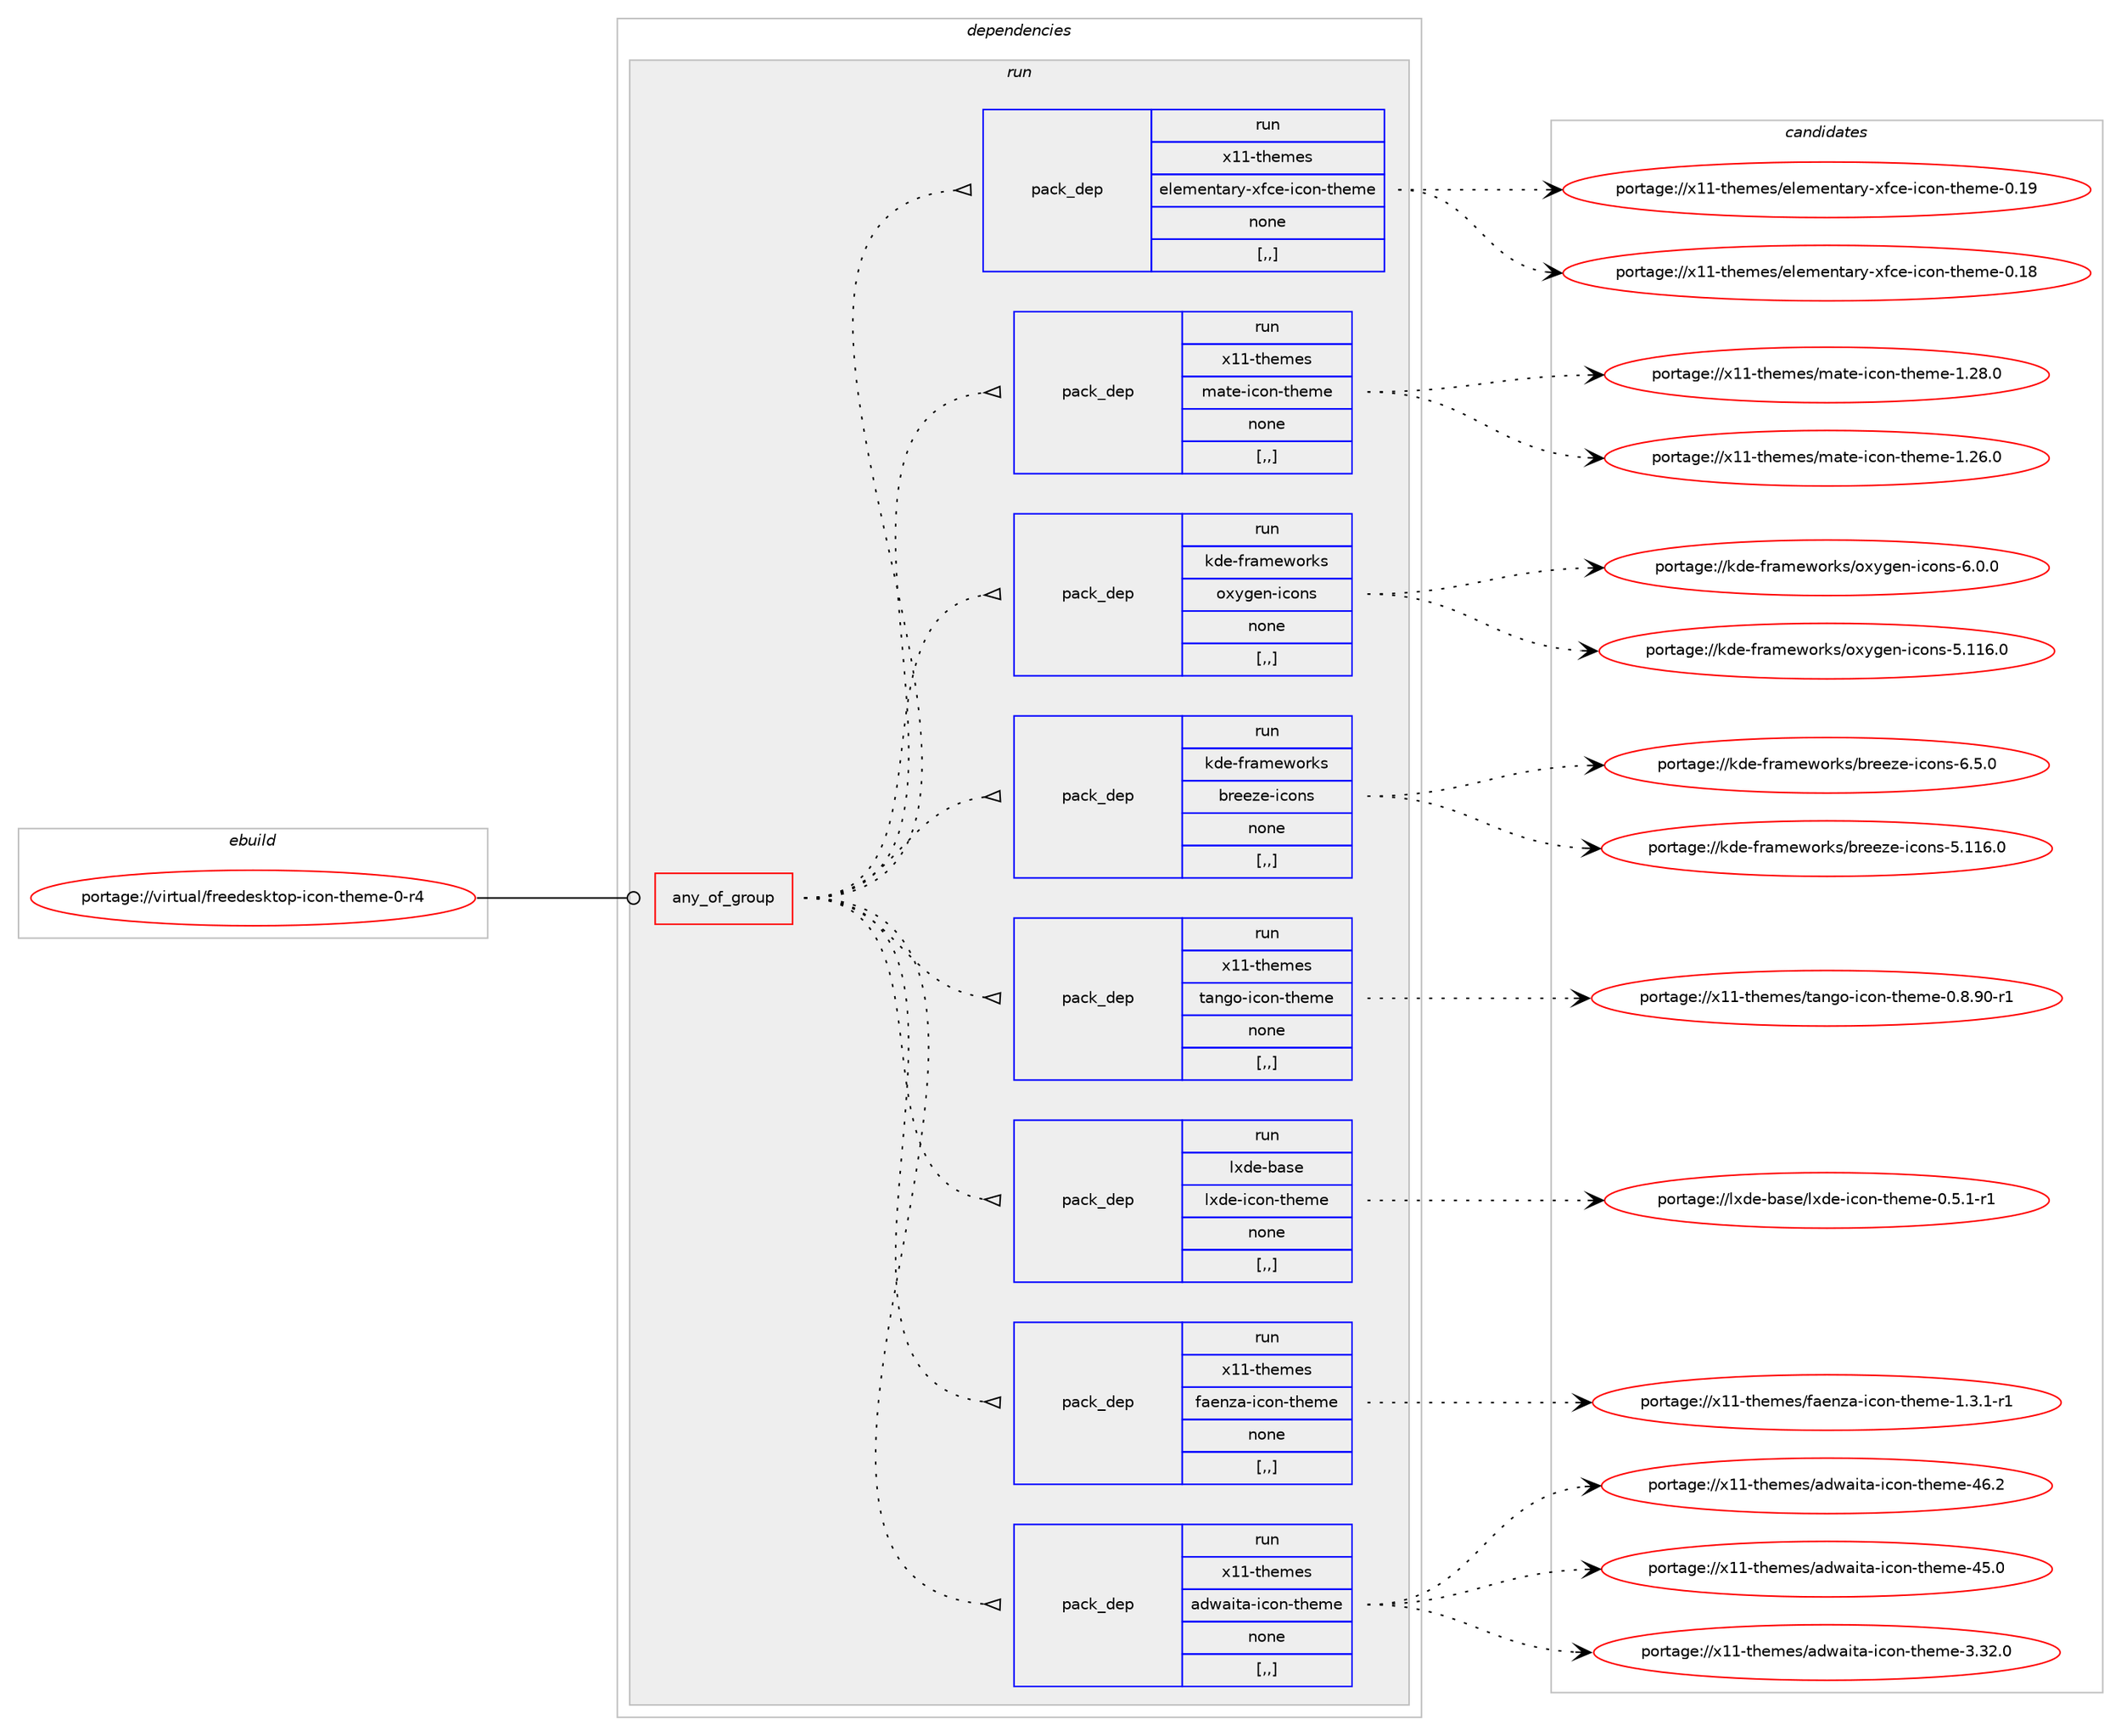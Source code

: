 digraph prolog {

# *************
# Graph options
# *************

newrank=true;
concentrate=true;
compound=true;
graph [rankdir=LR,fontname=Helvetica,fontsize=10,ranksep=1.5];#, ranksep=2.5, nodesep=0.2];
edge  [arrowhead=vee];
node  [fontname=Helvetica,fontsize=10];

# **********
# The ebuild
# **********

subgraph cluster_leftcol {
color=gray;
label=<<i>ebuild</i>>;
id [label="portage://virtual/freedesktop-icon-theme-0-r4", color=red, width=4, href="../virtual/freedesktop-icon-theme-0-r4.svg"];
}

# ****************
# The dependencies
# ****************

subgraph cluster_midcol {
color=gray;
label=<<i>dependencies</i>>;
subgraph cluster_compile {
fillcolor="#eeeeee";
style=filled;
label=<<i>compile</i>>;
}
subgraph cluster_compileandrun {
fillcolor="#eeeeee";
style=filled;
label=<<i>compile and run</i>>;
}
subgraph cluster_run {
fillcolor="#eeeeee";
style=filled;
label=<<i>run</i>>;
subgraph any95 {
dependency31101 [label=<<TABLE BORDER="0" CELLBORDER="1" CELLSPACING="0" CELLPADDING="4"><TR><TD CELLPADDING="10">any_of_group</TD></TR></TABLE>>, shape=none, color=red];subgraph pack19573 {
dependency31102 [label=<<TABLE BORDER="0" CELLBORDER="1" CELLSPACING="0" CELLPADDING="4" WIDTH="220"><TR><TD ROWSPAN="6" CELLPADDING="30">pack_dep</TD></TR><TR><TD WIDTH="110">run</TD></TR><TR><TD>x11-themes</TD></TR><TR><TD>adwaita-icon-theme</TD></TR><TR><TD>none</TD></TR><TR><TD>[,,]</TD></TR></TABLE>>, shape=none, color=blue];
}
dependency31101:e -> dependency31102:w [weight=20,style="dotted",arrowhead="oinv"];
subgraph pack19574 {
dependency31103 [label=<<TABLE BORDER="0" CELLBORDER="1" CELLSPACING="0" CELLPADDING="4" WIDTH="220"><TR><TD ROWSPAN="6" CELLPADDING="30">pack_dep</TD></TR><TR><TD WIDTH="110">run</TD></TR><TR><TD>x11-themes</TD></TR><TR><TD>faenza-icon-theme</TD></TR><TR><TD>none</TD></TR><TR><TD>[,,]</TD></TR></TABLE>>, shape=none, color=blue];
}
dependency31101:e -> dependency31103:w [weight=20,style="dotted",arrowhead="oinv"];
subgraph pack19575 {
dependency31104 [label=<<TABLE BORDER="0" CELLBORDER="1" CELLSPACING="0" CELLPADDING="4" WIDTH="220"><TR><TD ROWSPAN="6" CELLPADDING="30">pack_dep</TD></TR><TR><TD WIDTH="110">run</TD></TR><TR><TD>lxde-base</TD></TR><TR><TD>lxde-icon-theme</TD></TR><TR><TD>none</TD></TR><TR><TD>[,,]</TD></TR></TABLE>>, shape=none, color=blue];
}
dependency31101:e -> dependency31104:w [weight=20,style="dotted",arrowhead="oinv"];
subgraph pack19576 {
dependency31105 [label=<<TABLE BORDER="0" CELLBORDER="1" CELLSPACING="0" CELLPADDING="4" WIDTH="220"><TR><TD ROWSPAN="6" CELLPADDING="30">pack_dep</TD></TR><TR><TD WIDTH="110">run</TD></TR><TR><TD>x11-themes</TD></TR><TR><TD>tango-icon-theme</TD></TR><TR><TD>none</TD></TR><TR><TD>[,,]</TD></TR></TABLE>>, shape=none, color=blue];
}
dependency31101:e -> dependency31105:w [weight=20,style="dotted",arrowhead="oinv"];
subgraph pack19577 {
dependency31106 [label=<<TABLE BORDER="0" CELLBORDER="1" CELLSPACING="0" CELLPADDING="4" WIDTH="220"><TR><TD ROWSPAN="6" CELLPADDING="30">pack_dep</TD></TR><TR><TD WIDTH="110">run</TD></TR><TR><TD>kde-frameworks</TD></TR><TR><TD>breeze-icons</TD></TR><TR><TD>none</TD></TR><TR><TD>[,,]</TD></TR></TABLE>>, shape=none, color=blue];
}
dependency31101:e -> dependency31106:w [weight=20,style="dotted",arrowhead="oinv"];
subgraph pack19578 {
dependency31107 [label=<<TABLE BORDER="0" CELLBORDER="1" CELLSPACING="0" CELLPADDING="4" WIDTH="220"><TR><TD ROWSPAN="6" CELLPADDING="30">pack_dep</TD></TR><TR><TD WIDTH="110">run</TD></TR><TR><TD>kde-frameworks</TD></TR><TR><TD>oxygen-icons</TD></TR><TR><TD>none</TD></TR><TR><TD>[,,]</TD></TR></TABLE>>, shape=none, color=blue];
}
dependency31101:e -> dependency31107:w [weight=20,style="dotted",arrowhead="oinv"];
subgraph pack19579 {
dependency31108 [label=<<TABLE BORDER="0" CELLBORDER="1" CELLSPACING="0" CELLPADDING="4" WIDTH="220"><TR><TD ROWSPAN="6" CELLPADDING="30">pack_dep</TD></TR><TR><TD WIDTH="110">run</TD></TR><TR><TD>x11-themes</TD></TR><TR><TD>mate-icon-theme</TD></TR><TR><TD>none</TD></TR><TR><TD>[,,]</TD></TR></TABLE>>, shape=none, color=blue];
}
dependency31101:e -> dependency31108:w [weight=20,style="dotted",arrowhead="oinv"];
subgraph pack19580 {
dependency31109 [label=<<TABLE BORDER="0" CELLBORDER="1" CELLSPACING="0" CELLPADDING="4" WIDTH="220"><TR><TD ROWSPAN="6" CELLPADDING="30">pack_dep</TD></TR><TR><TD WIDTH="110">run</TD></TR><TR><TD>x11-themes</TD></TR><TR><TD>elementary-xfce-icon-theme</TD></TR><TR><TD>none</TD></TR><TR><TD>[,,]</TD></TR></TABLE>>, shape=none, color=blue];
}
dependency31101:e -> dependency31109:w [weight=20,style="dotted",arrowhead="oinv"];
}
id:e -> dependency31101:w [weight=20,style="solid",arrowhead="odot"];
}
}

# **************
# The candidates
# **************

subgraph cluster_choices {
rank=same;
color=gray;
label=<<i>candidates</i>>;

subgraph choice19573 {
color=black;
nodesep=1;
choice120494945116104101109101115479710011997105116974510599111110451161041011091014552544650 [label="portage://x11-themes/adwaita-icon-theme-46.2", color=red, width=4,href="../x11-themes/adwaita-icon-theme-46.2.svg"];
choice120494945116104101109101115479710011997105116974510599111110451161041011091014552534648 [label="portage://x11-themes/adwaita-icon-theme-45.0", color=red, width=4,href="../x11-themes/adwaita-icon-theme-45.0.svg"];
choice1204949451161041011091011154797100119971051169745105991111104511610410110910145514651504648 [label="portage://x11-themes/adwaita-icon-theme-3.32.0", color=red, width=4,href="../x11-themes/adwaita-icon-theme-3.32.0.svg"];
dependency31102:e -> choice120494945116104101109101115479710011997105116974510599111110451161041011091014552544650:w [style=dotted,weight="100"];
dependency31102:e -> choice120494945116104101109101115479710011997105116974510599111110451161041011091014552534648:w [style=dotted,weight="100"];
dependency31102:e -> choice1204949451161041011091011154797100119971051169745105991111104511610410110910145514651504648:w [style=dotted,weight="100"];
}
subgraph choice19574 {
color=black;
nodesep=1;
choice1204949451161041011091011154710297101110122974510599111110451161041011091014549465146494511449 [label="portage://x11-themes/faenza-icon-theme-1.3.1-r1", color=red, width=4,href="../x11-themes/faenza-icon-theme-1.3.1-r1.svg"];
dependency31103:e -> choice1204949451161041011091011154710297101110122974510599111110451161041011091014549465146494511449:w [style=dotted,weight="100"];
}
subgraph choice19575 {
color=black;
nodesep=1;
choice108120100101459897115101471081201001014510599111110451161041011091014548465346494511449 [label="portage://lxde-base/lxde-icon-theme-0.5.1-r1", color=red, width=4,href="../lxde-base/lxde-icon-theme-0.5.1-r1.svg"];
dependency31104:e -> choice108120100101459897115101471081201001014510599111110451161041011091014548465346494511449:w [style=dotted,weight="100"];
}
subgraph choice19576 {
color=black;
nodesep=1;
choice1204949451161041011091011154711697110103111451059911111045116104101109101454846564657484511449 [label="portage://x11-themes/tango-icon-theme-0.8.90-r1", color=red, width=4,href="../x11-themes/tango-icon-theme-0.8.90-r1.svg"];
dependency31105:e -> choice1204949451161041011091011154711697110103111451059911111045116104101109101454846564657484511449:w [style=dotted,weight="100"];
}
subgraph choice19577 {
color=black;
nodesep=1;
choice107100101451021149710910111911111410711547981141011011221014510599111110115455446534648 [label="portage://kde-frameworks/breeze-icons-6.5.0", color=red, width=4,href="../kde-frameworks/breeze-icons-6.5.0.svg"];
choice1071001014510211497109101119111114107115479811410110112210145105991111101154553464949544648 [label="portage://kde-frameworks/breeze-icons-5.116.0", color=red, width=4,href="../kde-frameworks/breeze-icons-5.116.0.svg"];
dependency31106:e -> choice107100101451021149710910111911111410711547981141011011221014510599111110115455446534648:w [style=dotted,weight="100"];
dependency31106:e -> choice1071001014510211497109101119111114107115479811410110112210145105991111101154553464949544648:w [style=dotted,weight="100"];
}
subgraph choice19578 {
color=black;
nodesep=1;
choice1071001014510211497109101119111114107115471111201211031011104510599111110115455446484648 [label="portage://kde-frameworks/oxygen-icons-6.0.0", color=red, width=4,href="../kde-frameworks/oxygen-icons-6.0.0.svg"];
choice10710010145102114971091011191111141071154711112012110310111045105991111101154553464949544648 [label="portage://kde-frameworks/oxygen-icons-5.116.0", color=red, width=4,href="../kde-frameworks/oxygen-icons-5.116.0.svg"];
dependency31107:e -> choice1071001014510211497109101119111114107115471111201211031011104510599111110115455446484648:w [style=dotted,weight="100"];
dependency31107:e -> choice10710010145102114971091011191111141071154711112012110310111045105991111101154553464949544648:w [style=dotted,weight="100"];
}
subgraph choice19579 {
color=black;
nodesep=1;
choice120494945116104101109101115471099711610145105991111104511610410110910145494650564648 [label="portage://x11-themes/mate-icon-theme-1.28.0", color=red, width=4,href="../x11-themes/mate-icon-theme-1.28.0.svg"];
choice120494945116104101109101115471099711610145105991111104511610410110910145494650544648 [label="portage://x11-themes/mate-icon-theme-1.26.0", color=red, width=4,href="../x11-themes/mate-icon-theme-1.26.0.svg"];
dependency31108:e -> choice120494945116104101109101115471099711610145105991111104511610410110910145494650564648:w [style=dotted,weight="100"];
dependency31108:e -> choice120494945116104101109101115471099711610145105991111104511610410110910145494650544648:w [style=dotted,weight="100"];
}
subgraph choice19580 {
color=black;
nodesep=1;
choice120494945116104101109101115471011081011091011101169711412145120102991014510599111110451161041011091014548464957 [label="portage://x11-themes/elementary-xfce-icon-theme-0.19", color=red, width=4,href="../x11-themes/elementary-xfce-icon-theme-0.19.svg"];
choice120494945116104101109101115471011081011091011101169711412145120102991014510599111110451161041011091014548464956 [label="portage://x11-themes/elementary-xfce-icon-theme-0.18", color=red, width=4,href="../x11-themes/elementary-xfce-icon-theme-0.18.svg"];
dependency31109:e -> choice120494945116104101109101115471011081011091011101169711412145120102991014510599111110451161041011091014548464957:w [style=dotted,weight="100"];
dependency31109:e -> choice120494945116104101109101115471011081011091011101169711412145120102991014510599111110451161041011091014548464956:w [style=dotted,weight="100"];
}
}

}
